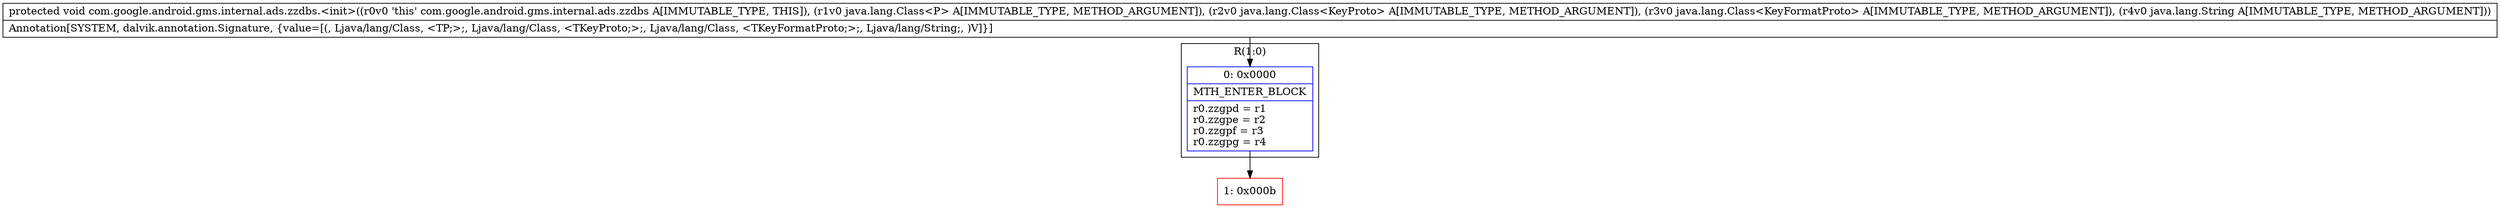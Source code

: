 digraph "CFG forcom.google.android.gms.internal.ads.zzdbs.\<init\>(Ljava\/lang\/Class;Ljava\/lang\/Class;Ljava\/lang\/Class;Ljava\/lang\/String;)V" {
subgraph cluster_Region_836586759 {
label = "R(1:0)";
node [shape=record,color=blue];
Node_0 [shape=record,label="{0\:\ 0x0000|MTH_ENTER_BLOCK\l|r0.zzgpd = r1\lr0.zzgpe = r2\lr0.zzgpf = r3\lr0.zzgpg = r4\l}"];
}
Node_1 [shape=record,color=red,label="{1\:\ 0x000b}"];
MethodNode[shape=record,label="{protected void com.google.android.gms.internal.ads.zzdbs.\<init\>((r0v0 'this' com.google.android.gms.internal.ads.zzdbs A[IMMUTABLE_TYPE, THIS]), (r1v0 java.lang.Class\<P\> A[IMMUTABLE_TYPE, METHOD_ARGUMENT]), (r2v0 java.lang.Class\<KeyProto\> A[IMMUTABLE_TYPE, METHOD_ARGUMENT]), (r3v0 java.lang.Class\<KeyFormatProto\> A[IMMUTABLE_TYPE, METHOD_ARGUMENT]), (r4v0 java.lang.String A[IMMUTABLE_TYPE, METHOD_ARGUMENT]))  | Annotation[SYSTEM, dalvik.annotation.Signature, \{value=[(, Ljava\/lang\/Class, \<TP;\>;, Ljava\/lang\/Class, \<TKeyProto;\>;, Ljava\/lang\/Class, \<TKeyFormatProto;\>;, Ljava\/lang\/String;, )V]\}]\l}"];
MethodNode -> Node_0;
Node_0 -> Node_1;
}

